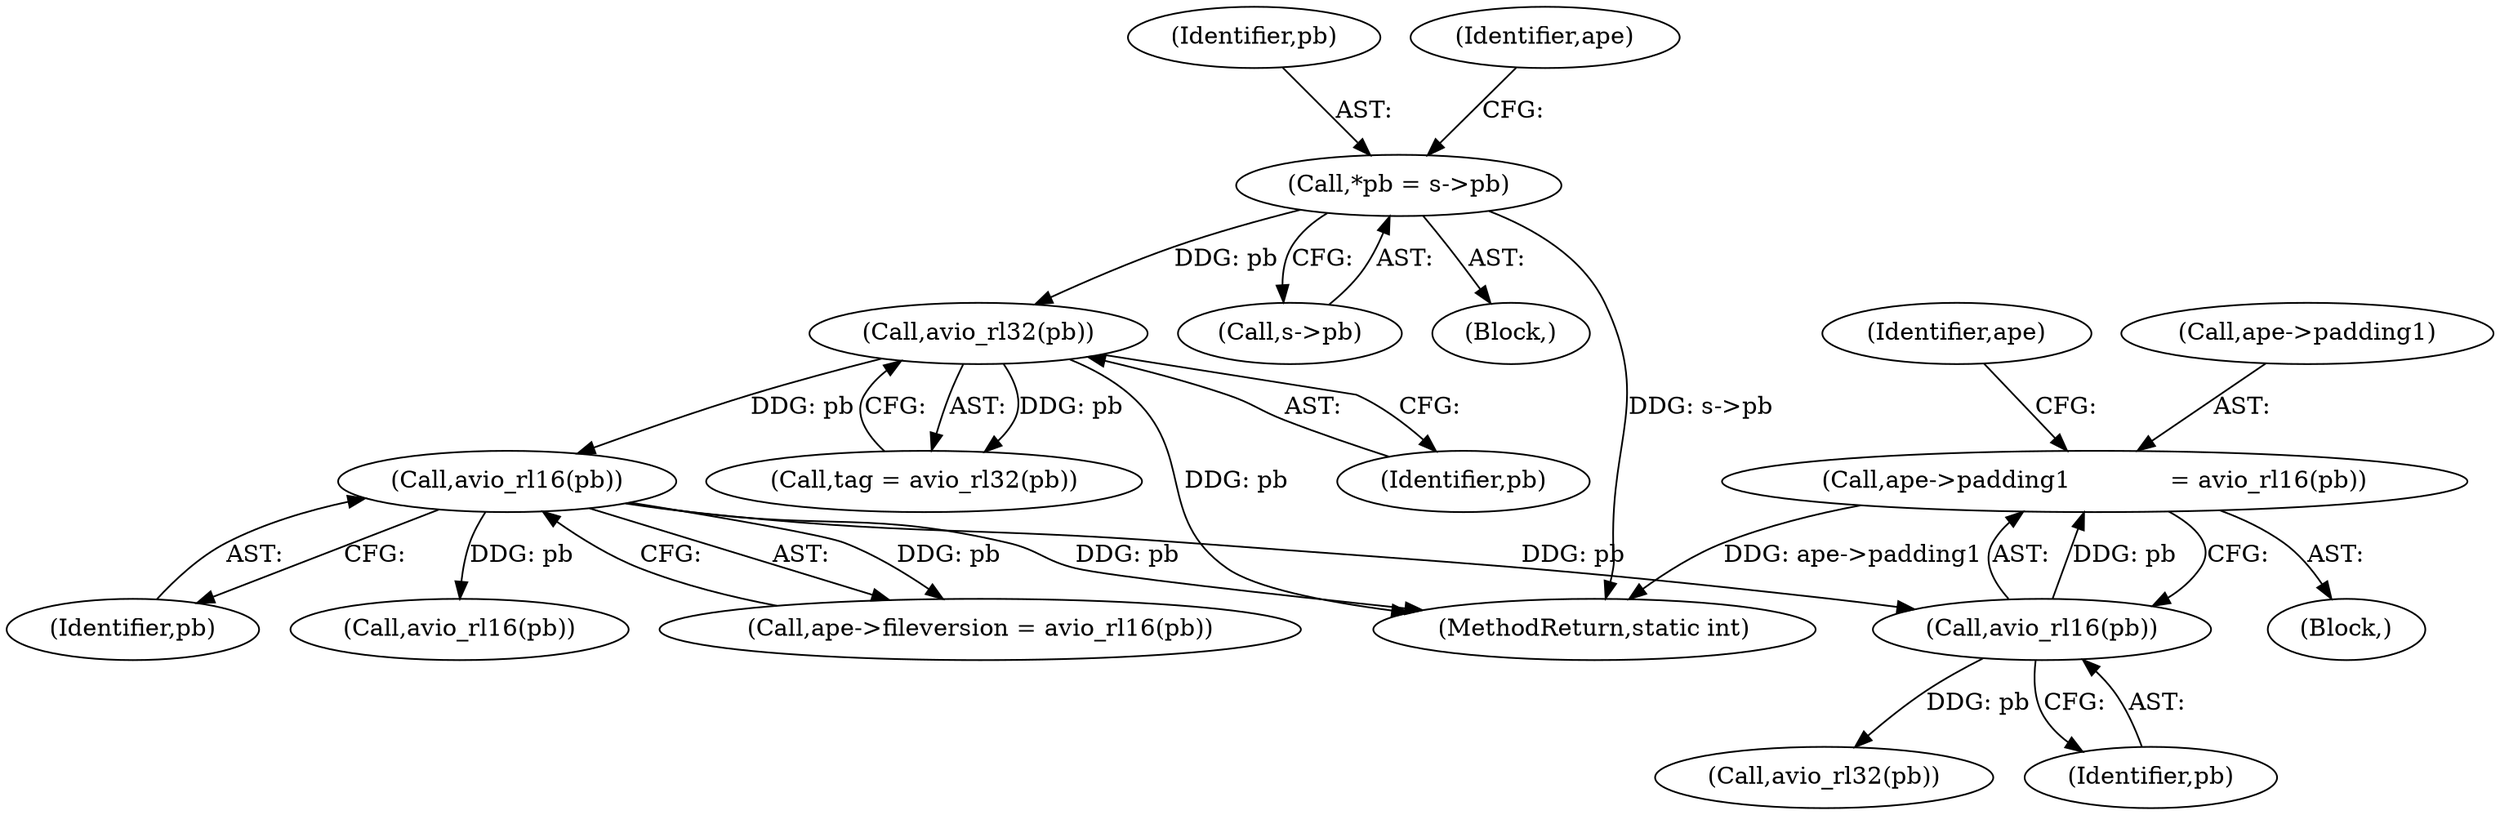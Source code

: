 digraph "0_FFmpeg_8312e3fc9041027a33c8bc667bb99740fdf41dd5@pointer" {
"1000194" [label="(Call,ape->padding1             = avio_rl16(pb))"];
"1000198" [label="(Call,avio_rl16(pb))"];
"1000153" [label="(Call,avio_rl16(pb))"];
"1000136" [label="(Call,avio_rl32(pb))"];
"1000113" [label="(Call,*pb = s->pb)"];
"1000154" [label="(Identifier,pb)"];
"1000115" [label="(Call,s->pb)"];
"1000153" [label="(Call,avio_rl16(pb))"];
"1000134" [label="(Call,tag = avio_rl32(pb))"];
"1000326" [label="(Call,avio_rl16(pb))"];
"1000111" [label="(Block,)"];
"1000198" [label="(Call,avio_rl16(pb))"];
"1000204" [label="(Call,avio_rl32(pb))"];
"1000114" [label="(Identifier,pb)"];
"1001121" [label="(MethodReturn,static int)"];
"1000113" [label="(Call,*pb = s->pb)"];
"1000120" [label="(Identifier,ape)"];
"1000194" [label="(Call,ape->padding1             = avio_rl16(pb))"];
"1000199" [label="(Identifier,pb)"];
"1000193" [label="(Block,)"];
"1000136" [label="(Call,avio_rl32(pb))"];
"1000202" [label="(Identifier,ape)"];
"1000149" [label="(Call,ape->fileversion = avio_rl16(pb))"];
"1000137" [label="(Identifier,pb)"];
"1000195" [label="(Call,ape->padding1)"];
"1000194" -> "1000193"  [label="AST: "];
"1000194" -> "1000198"  [label="CFG: "];
"1000195" -> "1000194"  [label="AST: "];
"1000198" -> "1000194"  [label="AST: "];
"1000202" -> "1000194"  [label="CFG: "];
"1000194" -> "1001121"  [label="DDG: ape->padding1"];
"1000198" -> "1000194"  [label="DDG: pb"];
"1000198" -> "1000199"  [label="CFG: "];
"1000199" -> "1000198"  [label="AST: "];
"1000153" -> "1000198"  [label="DDG: pb"];
"1000198" -> "1000204"  [label="DDG: pb"];
"1000153" -> "1000149"  [label="AST: "];
"1000153" -> "1000154"  [label="CFG: "];
"1000154" -> "1000153"  [label="AST: "];
"1000149" -> "1000153"  [label="CFG: "];
"1000153" -> "1001121"  [label="DDG: pb"];
"1000153" -> "1000149"  [label="DDG: pb"];
"1000136" -> "1000153"  [label="DDG: pb"];
"1000153" -> "1000326"  [label="DDG: pb"];
"1000136" -> "1000134"  [label="AST: "];
"1000136" -> "1000137"  [label="CFG: "];
"1000137" -> "1000136"  [label="AST: "];
"1000134" -> "1000136"  [label="CFG: "];
"1000136" -> "1001121"  [label="DDG: pb"];
"1000136" -> "1000134"  [label="DDG: pb"];
"1000113" -> "1000136"  [label="DDG: pb"];
"1000113" -> "1000111"  [label="AST: "];
"1000113" -> "1000115"  [label="CFG: "];
"1000114" -> "1000113"  [label="AST: "];
"1000115" -> "1000113"  [label="AST: "];
"1000120" -> "1000113"  [label="CFG: "];
"1000113" -> "1001121"  [label="DDG: s->pb"];
}
